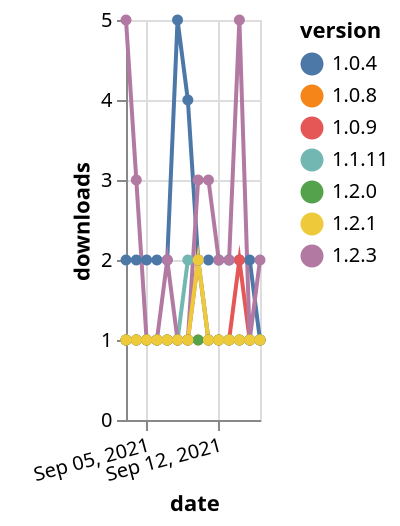 {"$schema": "https://vega.github.io/schema/vega-lite/v5.json", "description": "A simple bar chart with embedded data.", "data": {"values": [{"date": "2021-09-03", "total": 4846, "delta": 2, "version": "1.0.4"}, {"date": "2021-09-04", "total": 4848, "delta": 2, "version": "1.0.4"}, {"date": "2021-09-05", "total": 4850, "delta": 2, "version": "1.0.4"}, {"date": "2021-09-06", "total": 4852, "delta": 2, "version": "1.0.4"}, {"date": "2021-09-07", "total": 4854, "delta": 2, "version": "1.0.4"}, {"date": "2021-09-08", "total": 4859, "delta": 5, "version": "1.0.4"}, {"date": "2021-09-09", "total": 4863, "delta": 4, "version": "1.0.4"}, {"date": "2021-09-10", "total": 4865, "delta": 2, "version": "1.0.4"}, {"date": "2021-09-11", "total": 4867, "delta": 2, "version": "1.0.4"}, {"date": "2021-09-12", "total": 4869, "delta": 2, "version": "1.0.4"}, {"date": "2021-09-13", "total": 4871, "delta": 2, "version": "1.0.4"}, {"date": "2021-09-14", "total": 4873, "delta": 2, "version": "1.0.4"}, {"date": "2021-09-15", "total": 4875, "delta": 2, "version": "1.0.4"}, {"date": "2021-09-16", "total": 4876, "delta": 1, "version": "1.0.4"}, {"date": "2021-09-03", "total": 423, "delta": 1, "version": "1.0.9"}, {"date": "2021-09-04", "total": 424, "delta": 1, "version": "1.0.9"}, {"date": "2021-09-05", "total": 425, "delta": 1, "version": "1.0.9"}, {"date": "2021-09-06", "total": 426, "delta": 1, "version": "1.0.9"}, {"date": "2021-09-07", "total": 427, "delta": 1, "version": "1.0.9"}, {"date": "2021-09-08", "total": 428, "delta": 1, "version": "1.0.9"}, {"date": "2021-09-09", "total": 429, "delta": 1, "version": "1.0.9"}, {"date": "2021-09-10", "total": 431, "delta": 2, "version": "1.0.9"}, {"date": "2021-09-11", "total": 432, "delta": 1, "version": "1.0.9"}, {"date": "2021-09-12", "total": 433, "delta": 1, "version": "1.0.9"}, {"date": "2021-09-13", "total": 434, "delta": 1, "version": "1.0.9"}, {"date": "2021-09-14", "total": 436, "delta": 2, "version": "1.0.9"}, {"date": "2021-09-15", "total": 437, "delta": 1, "version": "1.0.9"}, {"date": "2021-09-16", "total": 438, "delta": 1, "version": "1.0.9"}, {"date": "2021-09-03", "total": 247, "delta": 1, "version": "1.0.8"}, {"date": "2021-09-04", "total": 248, "delta": 1, "version": "1.0.8"}, {"date": "2021-09-05", "total": 249, "delta": 1, "version": "1.0.8"}, {"date": "2021-09-06", "total": 250, "delta": 1, "version": "1.0.8"}, {"date": "2021-09-07", "total": 251, "delta": 1, "version": "1.0.8"}, {"date": "2021-09-08", "total": 252, "delta": 1, "version": "1.0.8"}, {"date": "2021-09-09", "total": 253, "delta": 1, "version": "1.0.8"}, {"date": "2021-09-10", "total": 254, "delta": 1, "version": "1.0.8"}, {"date": "2021-09-11", "total": 255, "delta": 1, "version": "1.0.8"}, {"date": "2021-09-12", "total": 256, "delta": 1, "version": "1.0.8"}, {"date": "2021-09-13", "total": 257, "delta": 1, "version": "1.0.8"}, {"date": "2021-09-14", "total": 258, "delta": 1, "version": "1.0.8"}, {"date": "2021-09-15", "total": 259, "delta": 1, "version": "1.0.8"}, {"date": "2021-09-16", "total": 260, "delta": 1, "version": "1.0.8"}, {"date": "2021-09-03", "total": 250, "delta": 1, "version": "1.1.11"}, {"date": "2021-09-04", "total": 251, "delta": 1, "version": "1.1.11"}, {"date": "2021-09-05", "total": 252, "delta": 1, "version": "1.1.11"}, {"date": "2021-09-06", "total": 253, "delta": 1, "version": "1.1.11"}, {"date": "2021-09-07", "total": 254, "delta": 1, "version": "1.1.11"}, {"date": "2021-09-08", "total": 255, "delta": 1, "version": "1.1.11"}, {"date": "2021-09-09", "total": 257, "delta": 2, "version": "1.1.11"}, {"date": "2021-09-10", "total": 259, "delta": 2, "version": "1.1.11"}, {"date": "2021-09-11", "total": 260, "delta": 1, "version": "1.1.11"}, {"date": "2021-09-12", "total": 261, "delta": 1, "version": "1.1.11"}, {"date": "2021-09-13", "total": 262, "delta": 1, "version": "1.1.11"}, {"date": "2021-09-14", "total": 263, "delta": 1, "version": "1.1.11"}, {"date": "2021-09-15", "total": 264, "delta": 1, "version": "1.1.11"}, {"date": "2021-09-16", "total": 265, "delta": 1, "version": "1.1.11"}, {"date": "2021-09-03", "total": 331, "delta": 5, "version": "1.2.3"}, {"date": "2021-09-04", "total": 334, "delta": 3, "version": "1.2.3"}, {"date": "2021-09-05", "total": 335, "delta": 1, "version": "1.2.3"}, {"date": "2021-09-06", "total": 336, "delta": 1, "version": "1.2.3"}, {"date": "2021-09-07", "total": 338, "delta": 2, "version": "1.2.3"}, {"date": "2021-09-08", "total": 339, "delta": 1, "version": "1.2.3"}, {"date": "2021-09-09", "total": 340, "delta": 1, "version": "1.2.3"}, {"date": "2021-09-10", "total": 343, "delta": 3, "version": "1.2.3"}, {"date": "2021-09-11", "total": 346, "delta": 3, "version": "1.2.3"}, {"date": "2021-09-12", "total": 348, "delta": 2, "version": "1.2.3"}, {"date": "2021-09-13", "total": 350, "delta": 2, "version": "1.2.3"}, {"date": "2021-09-14", "total": 355, "delta": 5, "version": "1.2.3"}, {"date": "2021-09-15", "total": 356, "delta": 1, "version": "1.2.3"}, {"date": "2021-09-16", "total": 358, "delta": 2, "version": "1.2.3"}, {"date": "2021-09-03", "total": 200, "delta": 1, "version": "1.2.0"}, {"date": "2021-09-04", "total": 201, "delta": 1, "version": "1.2.0"}, {"date": "2021-09-05", "total": 202, "delta": 1, "version": "1.2.0"}, {"date": "2021-09-06", "total": 203, "delta": 1, "version": "1.2.0"}, {"date": "2021-09-07", "total": 204, "delta": 1, "version": "1.2.0"}, {"date": "2021-09-08", "total": 205, "delta": 1, "version": "1.2.0"}, {"date": "2021-09-09", "total": 206, "delta": 1, "version": "1.2.0"}, {"date": "2021-09-10", "total": 207, "delta": 1, "version": "1.2.0"}, {"date": "2021-09-11", "total": 208, "delta": 1, "version": "1.2.0"}, {"date": "2021-09-12", "total": 209, "delta": 1, "version": "1.2.0"}, {"date": "2021-09-13", "total": 210, "delta": 1, "version": "1.2.0"}, {"date": "2021-09-14", "total": 211, "delta": 1, "version": "1.2.0"}, {"date": "2021-09-15", "total": 212, "delta": 1, "version": "1.2.0"}, {"date": "2021-09-16", "total": 213, "delta": 1, "version": "1.2.0"}, {"date": "2021-09-03", "total": 188, "delta": 1, "version": "1.2.1"}, {"date": "2021-09-04", "total": 189, "delta": 1, "version": "1.2.1"}, {"date": "2021-09-05", "total": 190, "delta": 1, "version": "1.2.1"}, {"date": "2021-09-06", "total": 191, "delta": 1, "version": "1.2.1"}, {"date": "2021-09-07", "total": 192, "delta": 1, "version": "1.2.1"}, {"date": "2021-09-08", "total": 193, "delta": 1, "version": "1.2.1"}, {"date": "2021-09-09", "total": 194, "delta": 1, "version": "1.2.1"}, {"date": "2021-09-10", "total": 196, "delta": 2, "version": "1.2.1"}, {"date": "2021-09-11", "total": 197, "delta": 1, "version": "1.2.1"}, {"date": "2021-09-12", "total": 198, "delta": 1, "version": "1.2.1"}, {"date": "2021-09-13", "total": 199, "delta": 1, "version": "1.2.1"}, {"date": "2021-09-14", "total": 200, "delta": 1, "version": "1.2.1"}, {"date": "2021-09-15", "total": 201, "delta": 1, "version": "1.2.1"}, {"date": "2021-09-16", "total": 202, "delta": 1, "version": "1.2.1"}]}, "width": "container", "mark": {"type": "line", "point": {"filled": true}}, "encoding": {"x": {"field": "date", "type": "temporal", "timeUnit": "yearmonthdate", "title": "date", "axis": {"labelAngle": -15}}, "y": {"field": "delta", "type": "quantitative", "title": "downloads"}, "color": {"field": "version", "type": "nominal"}, "tooltip": {"field": "delta"}}}